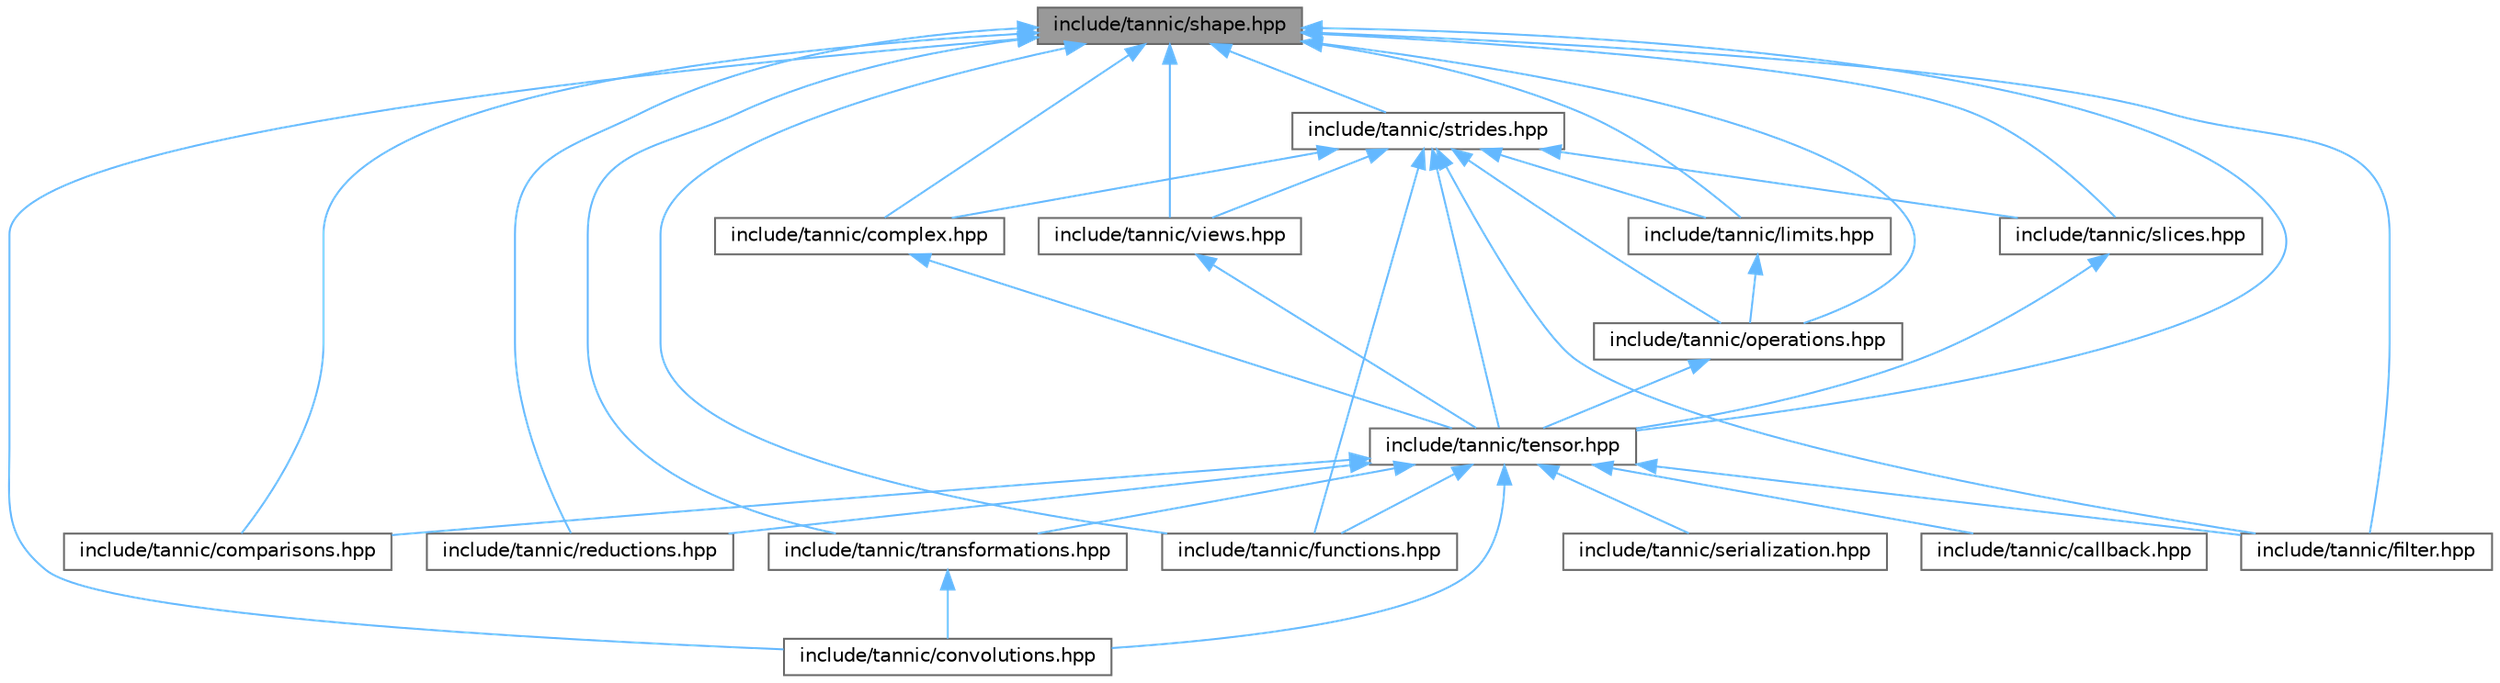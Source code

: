 digraph "include/tannic/shape.hpp"
{
 // LATEX_PDF_SIZE
  bgcolor="transparent";
  edge [fontname=Helvetica,fontsize=10,labelfontname=Helvetica,labelfontsize=10];
  node [fontname=Helvetica,fontsize=10,shape=box,height=0.2,width=0.4];
  Node1 [id="Node000001",label="include/tannic/shape.hpp",height=0.2,width=0.4,color="gray40", fillcolor="grey60", style="filled", fontcolor="black",tooltip="Defines the Shape class for representing tensor dimensions."];
  Node1 -> Node2 [id="edge36_Node000001_Node000002",dir="back",color="steelblue1",style="solid",tooltip=" "];
  Node2 [id="Node000002",label="include/tannic/comparisons.hpp",height=0.2,width=0.4,color="grey40", fillcolor="white", style="filled",URL="$de/d06/comparisons_8hpp.html",tooltip="Defines element-wise comparison operations for tensor expressions."];
  Node1 -> Node3 [id="edge37_Node000001_Node000003",dir="back",color="steelblue1",style="solid",tooltip=" "];
  Node3 [id="Node000003",label="include/tannic/complex.hpp",height=0.2,width=0.4,color="grey40", fillcolor="white", style="filled",URL="$db/dd8/complex_8hpp.html",tooltip="Complex number operations for the Tannic Tensor Library."];
  Node3 -> Node4 [id="edge38_Node000003_Node000004",dir="back",color="steelblue1",style="solid",tooltip=" "];
  Node4 [id="Node000004",label="include/tannic/tensor.hpp",height=0.2,width=0.4,color="grey40", fillcolor="white", style="filled",URL="$d3/d8b/tensor_8hpp.html",tooltip="Core multidimensional tensor class for the Tannic Tensor Library."];
  Node4 -> Node5 [id="edge39_Node000004_Node000005",dir="back",color="steelblue1",style="solid",tooltip=" "];
  Node5 [id="Node000005",label="include/tannic/callback.hpp",height=0.2,width=0.4,color="grey40", fillcolor="white", style="filled",URL="$da/db7/callback_8hpp.html",tooltip=" "];
  Node4 -> Node2 [id="edge40_Node000004_Node000002",dir="back",color="steelblue1",style="solid",tooltip=" "];
  Node4 -> Node6 [id="edge41_Node000004_Node000006",dir="back",color="steelblue1",style="solid",tooltip=" "];
  Node6 [id="Node000006",label="include/tannic/convolutions.hpp",height=0.2,width=0.4,color="grey40", fillcolor="white", style="filled",URL="$d6/dba/convolutions_8hpp.html",tooltip="Defines tensor convolutional operations."];
  Node4 -> Node7 [id="edge42_Node000004_Node000007",dir="back",color="steelblue1",style="solid",tooltip=" "];
  Node7 [id="Node000007",label="include/tannic/filter.hpp",height=0.2,width=0.4,color="grey40", fillcolor="white", style="filled",URL="$d1/dd2/filter_8hpp.html",tooltip=" "];
  Node4 -> Node8 [id="edge43_Node000004_Node000008",dir="back",color="steelblue1",style="solid",tooltip=" "];
  Node8 [id="Node000008",label="include/tannic/functions.hpp",height=0.2,width=0.4,color="grey40", fillcolor="white", style="filled",URL="$db/d1a/functions_8hpp.html",tooltip="Defines mathematical function operations for tensor expressions."];
  Node4 -> Node9 [id="edge44_Node000004_Node000009",dir="back",color="steelblue1",style="solid",tooltip=" "];
  Node9 [id="Node000009",label="include/tannic/reductions.hpp",height=0.2,width=0.4,color="grey40", fillcolor="white", style="filled",URL="$d1/d01/reductions_8hpp.html",tooltip="Defines reduction operations for tensor expressions."];
  Node4 -> Node10 [id="edge45_Node000004_Node000010",dir="back",color="steelblue1",style="solid",tooltip=" "];
  Node10 [id="Node000010",label="include/tannic/serialization.hpp",height=0.2,width=0.4,color="grey40", fillcolor="white", style="filled",URL="$d8/d21/serialization_8hpp.html",tooltip=" "];
  Node4 -> Node11 [id="edge46_Node000004_Node000011",dir="back",color="steelblue1",style="solid",tooltip=" "];
  Node11 [id="Node000011",label="include/tannic/transformations.hpp",height=0.2,width=0.4,color="grey40", fillcolor="white", style="filled",URL="$d8/d71/transformations_8hpp.html",tooltip="Defines tensor transformation operations."];
  Node11 -> Node6 [id="edge47_Node000011_Node000006",dir="back",color="steelblue1",style="solid",tooltip=" "];
  Node1 -> Node6 [id="edge48_Node000001_Node000006",dir="back",color="steelblue1",style="solid",tooltip=" "];
  Node1 -> Node7 [id="edge49_Node000001_Node000007",dir="back",color="steelblue1",style="solid",tooltip=" "];
  Node1 -> Node8 [id="edge50_Node000001_Node000008",dir="back",color="steelblue1",style="solid",tooltip=" "];
  Node1 -> Node12 [id="edge51_Node000001_Node000012",dir="back",color="steelblue1",style="solid",tooltip=" "];
  Node12 [id="Node000012",label="include/tannic/limits.hpp",height=0.2,width=0.4,color="grey40", fillcolor="white", style="filled",URL="$d7/df0/limits_8hpp.html",tooltip=" "];
  Node12 -> Node13 [id="edge52_Node000012_Node000013",dir="back",color="steelblue1",style="solid",tooltip=" "];
  Node13 [id="Node000013",label="include/tannic/operations.hpp",height=0.2,width=0.4,color="grey40", fillcolor="white", style="filled",URL="$d6/d00/operations_8hpp.html",tooltip="Defines expression templates tensor aritmetic operations."];
  Node13 -> Node4 [id="edge53_Node000013_Node000004",dir="back",color="steelblue1",style="solid",tooltip=" "];
  Node1 -> Node13 [id="edge54_Node000001_Node000013",dir="back",color="steelblue1",style="solid",tooltip=" "];
  Node1 -> Node9 [id="edge55_Node000001_Node000009",dir="back",color="steelblue1",style="solid",tooltip=" "];
  Node1 -> Node14 [id="edge56_Node000001_Node000014",dir="back",color="steelblue1",style="solid",tooltip=" "];
  Node14 [id="Node000014",label="include/tannic/slices.hpp",height=0.2,width=0.4,color="grey40", fillcolor="white", style="filled",URL="$d4/d71/slices_8hpp.html",tooltip="Implements tensor slicing for expression templates in the Tannic Tensor Library."];
  Node14 -> Node4 [id="edge57_Node000014_Node000004",dir="back",color="steelblue1",style="solid",tooltip=" "];
  Node1 -> Node15 [id="edge58_Node000001_Node000015",dir="back",color="steelblue1",style="solid",tooltip=" "];
  Node15 [id="Node000015",label="include/tannic/strides.hpp",height=0.2,width=0.4,color="grey40", fillcolor="white", style="filled",URL="$d7/d08/strides_8hpp.html",tooltip="Memory layout specification for tensor dimensions in the Tannic Tensor Library."];
  Node15 -> Node3 [id="edge59_Node000015_Node000003",dir="back",color="steelblue1",style="solid",tooltip=" "];
  Node15 -> Node7 [id="edge60_Node000015_Node000007",dir="back",color="steelblue1",style="solid",tooltip=" "];
  Node15 -> Node8 [id="edge61_Node000015_Node000008",dir="back",color="steelblue1",style="solid",tooltip=" "];
  Node15 -> Node12 [id="edge62_Node000015_Node000012",dir="back",color="steelblue1",style="solid",tooltip=" "];
  Node15 -> Node13 [id="edge63_Node000015_Node000013",dir="back",color="steelblue1",style="solid",tooltip=" "];
  Node15 -> Node14 [id="edge64_Node000015_Node000014",dir="back",color="steelblue1",style="solid",tooltip=" "];
  Node15 -> Node4 [id="edge65_Node000015_Node000004",dir="back",color="steelblue1",style="solid",tooltip=" "];
  Node15 -> Node16 [id="edge66_Node000015_Node000016",dir="back",color="steelblue1",style="solid",tooltip=" "];
  Node16 [id="Node000016",label="include/tannic/views.hpp",height=0.2,width=0.4,color="grey40", fillcolor="white", style="filled",URL="$de/d49/views_8hpp.html",tooltip="Implements views for tensors in the Tannic Tensor Library."];
  Node16 -> Node4 [id="edge67_Node000016_Node000004",dir="back",color="steelblue1",style="solid",tooltip=" "];
  Node1 -> Node4 [id="edge68_Node000001_Node000004",dir="back",color="steelblue1",style="solid",tooltip=" "];
  Node1 -> Node11 [id="edge69_Node000001_Node000011",dir="back",color="steelblue1",style="solid",tooltip=" "];
  Node1 -> Node16 [id="edge70_Node000001_Node000016",dir="back",color="steelblue1",style="solid",tooltip=" "];
}
